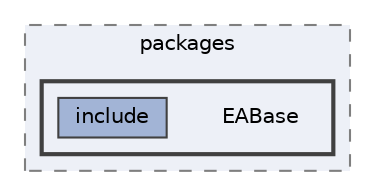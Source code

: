 digraph "runtime/EASTL/packages/EABase"
{
 // LATEX_PDF_SIZE
  bgcolor="transparent";
  edge [fontname=Helvetica,fontsize=10,labelfontname=Helvetica,labelfontsize=10];
  node [fontname=Helvetica,fontsize=10,shape=box,height=0.2,width=0.4];
  compound=true
  subgraph clusterdir_cc5c4d973dd7a361701cc063f2c02cbc {
    graph [ bgcolor="#edf0f7", pencolor="grey50", label="packages", fontname=Helvetica,fontsize=10 style="filled,dashed", URL="dir_cc5c4d973dd7a361701cc063f2c02cbc.html",tooltip=""]
  subgraph clusterdir_5b3370b317f2139517bf95f1636f82ba {
    graph [ bgcolor="#edf0f7", pencolor="grey25", label="", fontname=Helvetica,fontsize=10 style="filled,bold", URL="dir_5b3370b317f2139517bf95f1636f82ba.html",tooltip=""]
    dir_5b3370b317f2139517bf95f1636f82ba [shape=plaintext, label="EABase"];
  dir_b1d1bcfef3ba14e090131ddc26dcd6d1 [label="include", fillcolor="#a2b4d6", color="grey25", style="filled", URL="dir_b1d1bcfef3ba14e090131ddc26dcd6d1.html",tooltip=""];
  }
  }
}
